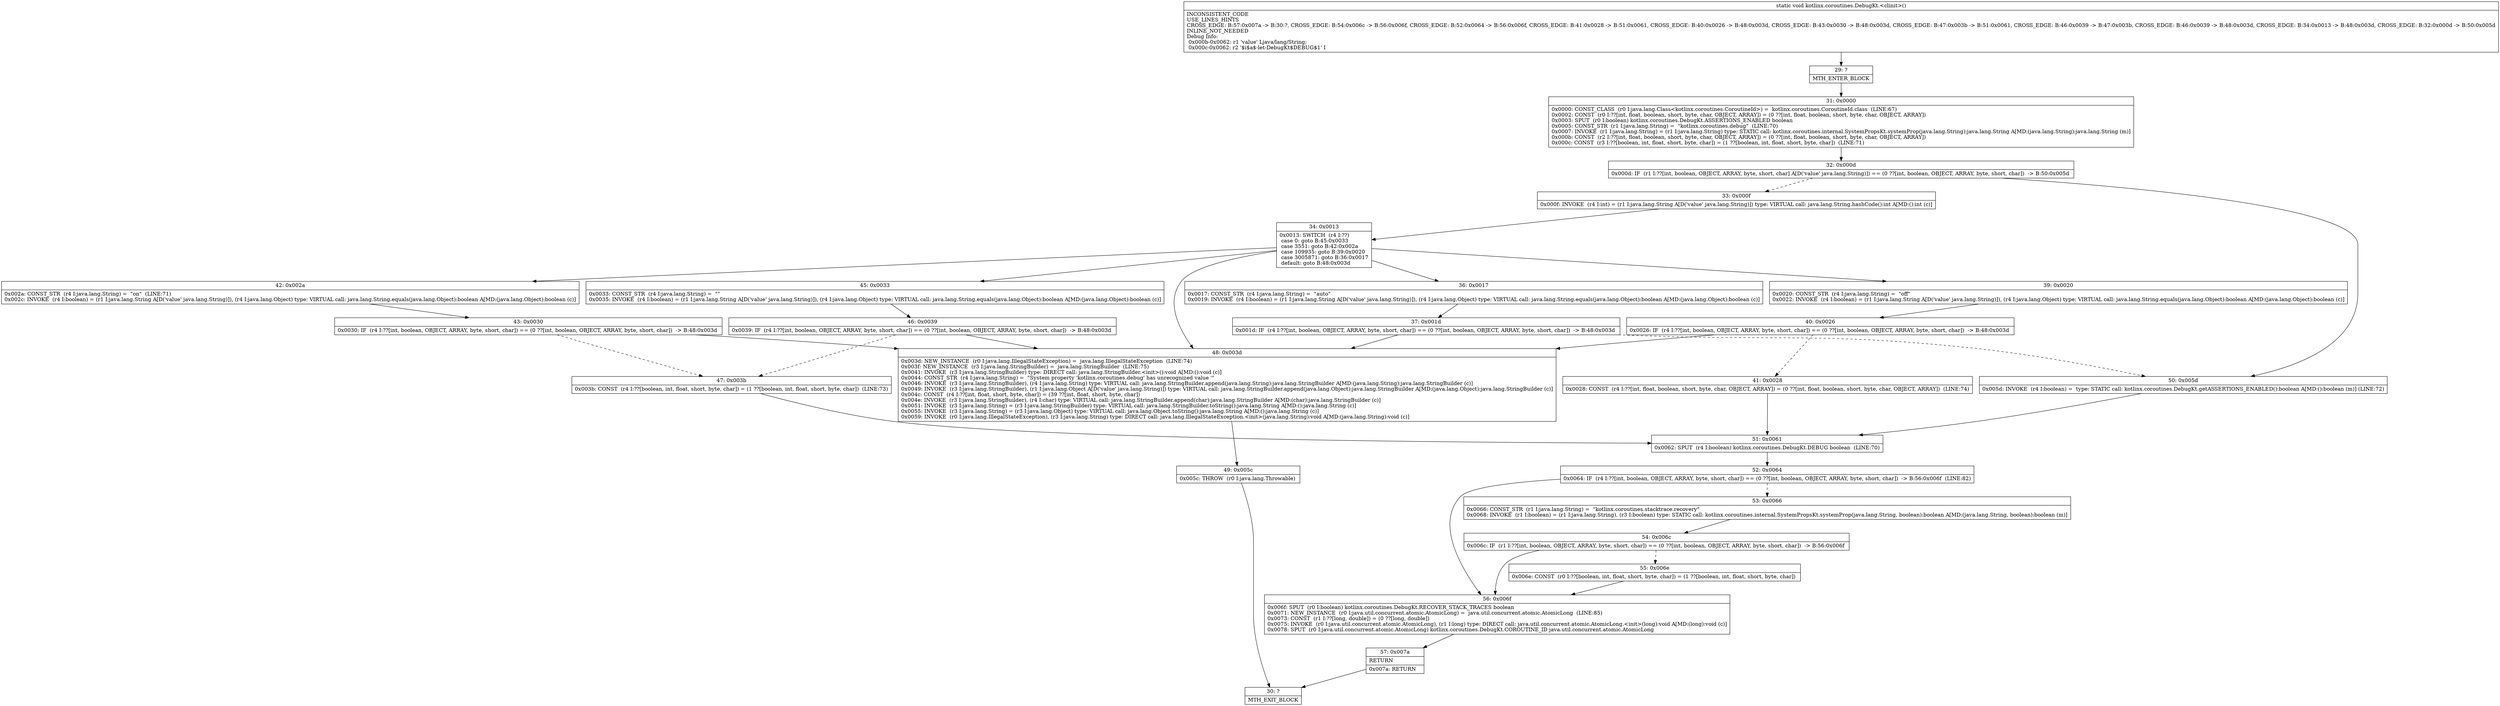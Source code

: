 digraph "CFG forkotlinx.coroutines.DebugKt.\<clinit\>()V" {
Node_29 [shape=record,label="{29\:\ ?|MTH_ENTER_BLOCK\l}"];
Node_31 [shape=record,label="{31\:\ 0x0000|0x0000: CONST_CLASS  (r0 I:java.lang.Class\<kotlinx.coroutines.CoroutineId\>) =  kotlinx.coroutines.CoroutineId.class  (LINE:67)\l0x0002: CONST  (r0 I:??[int, float, boolean, short, byte, char, OBJECT, ARRAY]) = (0 ??[int, float, boolean, short, byte, char, OBJECT, ARRAY]) \l0x0003: SPUT  (r0 I:boolean) kotlinx.coroutines.DebugKt.ASSERTIONS_ENABLED boolean \l0x0005: CONST_STR  (r1 I:java.lang.String) =  \"kotlinx.coroutines.debug\"  (LINE:70)\l0x0007: INVOKE  (r1 I:java.lang.String) = (r1 I:java.lang.String) type: STATIC call: kotlinx.coroutines.internal.SystemPropsKt.systemProp(java.lang.String):java.lang.String A[MD:(java.lang.String):java.lang.String (m)]\l0x000b: CONST  (r2 I:??[int, float, boolean, short, byte, char, OBJECT, ARRAY]) = (0 ??[int, float, boolean, short, byte, char, OBJECT, ARRAY]) \l0x000c: CONST  (r3 I:??[boolean, int, float, short, byte, char]) = (1 ??[boolean, int, float, short, byte, char])  (LINE:71)\l}"];
Node_32 [shape=record,label="{32\:\ 0x000d|0x000d: IF  (r1 I:??[int, boolean, OBJECT, ARRAY, byte, short, char] A[D('value' java.lang.String)]) == (0 ??[int, boolean, OBJECT, ARRAY, byte, short, char])  \-\> B:50:0x005d \l}"];
Node_33 [shape=record,label="{33\:\ 0x000f|0x000f: INVOKE  (r4 I:int) = (r1 I:java.lang.String A[D('value' java.lang.String)]) type: VIRTUAL call: java.lang.String.hashCode():int A[MD:():int (c)]\l}"];
Node_34 [shape=record,label="{34\:\ 0x0013|0x0013: SWITCH  (r4 I:??)\l case 0: goto B:45:0x0033\l case 3551: goto B:42:0x002a\l case 109935: goto B:39:0x0020\l case 3005871: goto B:36:0x0017\l default: goto B:48:0x003d \l}"];
Node_36 [shape=record,label="{36\:\ 0x0017|0x0017: CONST_STR  (r4 I:java.lang.String) =  \"auto\" \l0x0019: INVOKE  (r4 I:boolean) = (r1 I:java.lang.String A[D('value' java.lang.String)]), (r4 I:java.lang.Object) type: VIRTUAL call: java.lang.String.equals(java.lang.Object):boolean A[MD:(java.lang.Object):boolean (c)]\l}"];
Node_37 [shape=record,label="{37\:\ 0x001d|0x001d: IF  (r4 I:??[int, boolean, OBJECT, ARRAY, byte, short, char]) == (0 ??[int, boolean, OBJECT, ARRAY, byte, short, char])  \-\> B:48:0x003d \l}"];
Node_39 [shape=record,label="{39\:\ 0x0020|0x0020: CONST_STR  (r4 I:java.lang.String) =  \"off\" \l0x0022: INVOKE  (r4 I:boolean) = (r1 I:java.lang.String A[D('value' java.lang.String)]), (r4 I:java.lang.Object) type: VIRTUAL call: java.lang.String.equals(java.lang.Object):boolean A[MD:(java.lang.Object):boolean (c)]\l}"];
Node_40 [shape=record,label="{40\:\ 0x0026|0x0026: IF  (r4 I:??[int, boolean, OBJECT, ARRAY, byte, short, char]) == (0 ??[int, boolean, OBJECT, ARRAY, byte, short, char])  \-\> B:48:0x003d \l}"];
Node_41 [shape=record,label="{41\:\ 0x0028|0x0028: CONST  (r4 I:??[int, float, boolean, short, byte, char, OBJECT, ARRAY]) = (0 ??[int, float, boolean, short, byte, char, OBJECT, ARRAY])  (LINE:74)\l}"];
Node_51 [shape=record,label="{51\:\ 0x0061|0x0062: SPUT  (r4 I:boolean) kotlinx.coroutines.DebugKt.DEBUG boolean  (LINE:70)\l}"];
Node_52 [shape=record,label="{52\:\ 0x0064|0x0064: IF  (r4 I:??[int, boolean, OBJECT, ARRAY, byte, short, char]) == (0 ??[int, boolean, OBJECT, ARRAY, byte, short, char])  \-\> B:56:0x006f  (LINE:82)\l}"];
Node_53 [shape=record,label="{53\:\ 0x0066|0x0066: CONST_STR  (r1 I:java.lang.String) =  \"kotlinx.coroutines.stacktrace.recovery\" \l0x0068: INVOKE  (r1 I:boolean) = (r1 I:java.lang.String), (r3 I:boolean) type: STATIC call: kotlinx.coroutines.internal.SystemPropsKt.systemProp(java.lang.String, boolean):boolean A[MD:(java.lang.String, boolean):boolean (m)]\l}"];
Node_54 [shape=record,label="{54\:\ 0x006c|0x006c: IF  (r1 I:??[int, boolean, OBJECT, ARRAY, byte, short, char]) == (0 ??[int, boolean, OBJECT, ARRAY, byte, short, char])  \-\> B:56:0x006f \l}"];
Node_55 [shape=record,label="{55\:\ 0x006e|0x006e: CONST  (r0 I:??[boolean, int, float, short, byte, char]) = (1 ??[boolean, int, float, short, byte, char]) \l}"];
Node_56 [shape=record,label="{56\:\ 0x006f|0x006f: SPUT  (r0 I:boolean) kotlinx.coroutines.DebugKt.RECOVER_STACK_TRACES boolean \l0x0071: NEW_INSTANCE  (r0 I:java.util.concurrent.atomic.AtomicLong) =  java.util.concurrent.atomic.AtomicLong  (LINE:85)\l0x0073: CONST  (r1 I:??[long, double]) = (0 ??[long, double]) \l0x0075: INVOKE  (r0 I:java.util.concurrent.atomic.AtomicLong), (r1 I:long) type: DIRECT call: java.util.concurrent.atomic.AtomicLong.\<init\>(long):void A[MD:(long):void (c)]\l0x0078: SPUT  (r0 I:java.util.concurrent.atomic.AtomicLong) kotlinx.coroutines.DebugKt.COROUTINE_ID java.util.concurrent.atomic.AtomicLong \l}"];
Node_57 [shape=record,label="{57\:\ 0x007a|RETURN\l|0x007a: RETURN   \l}"];
Node_30 [shape=record,label="{30\:\ ?|MTH_EXIT_BLOCK\l}"];
Node_42 [shape=record,label="{42\:\ 0x002a|0x002a: CONST_STR  (r4 I:java.lang.String) =  \"on\"  (LINE:71)\l0x002c: INVOKE  (r4 I:boolean) = (r1 I:java.lang.String A[D('value' java.lang.String)]), (r4 I:java.lang.Object) type: VIRTUAL call: java.lang.String.equals(java.lang.Object):boolean A[MD:(java.lang.Object):boolean (c)]\l}"];
Node_43 [shape=record,label="{43\:\ 0x0030|0x0030: IF  (r4 I:??[int, boolean, OBJECT, ARRAY, byte, short, char]) == (0 ??[int, boolean, OBJECT, ARRAY, byte, short, char])  \-\> B:48:0x003d \l}"];
Node_47 [shape=record,label="{47\:\ 0x003b|0x003b: CONST  (r4 I:??[boolean, int, float, short, byte, char]) = (1 ??[boolean, int, float, short, byte, char])  (LINE:73)\l}"];
Node_45 [shape=record,label="{45\:\ 0x0033|0x0033: CONST_STR  (r4 I:java.lang.String) =  \"\" \l0x0035: INVOKE  (r4 I:boolean) = (r1 I:java.lang.String A[D('value' java.lang.String)]), (r4 I:java.lang.Object) type: VIRTUAL call: java.lang.String.equals(java.lang.Object):boolean A[MD:(java.lang.Object):boolean (c)]\l}"];
Node_46 [shape=record,label="{46\:\ 0x0039|0x0039: IF  (r4 I:??[int, boolean, OBJECT, ARRAY, byte, short, char]) == (0 ??[int, boolean, OBJECT, ARRAY, byte, short, char])  \-\> B:48:0x003d \l}"];
Node_48 [shape=record,label="{48\:\ 0x003d|0x003d: NEW_INSTANCE  (r0 I:java.lang.IllegalStateException) =  java.lang.IllegalStateException  (LINE:74)\l0x003f: NEW_INSTANCE  (r3 I:java.lang.StringBuilder) =  java.lang.StringBuilder  (LINE:75)\l0x0041: INVOKE  (r3 I:java.lang.StringBuilder) type: DIRECT call: java.lang.StringBuilder.\<init\>():void A[MD:():void (c)]\l0x0044: CONST_STR  (r4 I:java.lang.String) =  \"System property 'kotlinx.coroutines.debug' has unrecognized value '\" \l0x0046: INVOKE  (r3 I:java.lang.StringBuilder), (r4 I:java.lang.String) type: VIRTUAL call: java.lang.StringBuilder.append(java.lang.String):java.lang.StringBuilder A[MD:(java.lang.String):java.lang.StringBuilder (c)]\l0x0049: INVOKE  (r3 I:java.lang.StringBuilder), (r1 I:java.lang.Object A[D('value' java.lang.String)]) type: VIRTUAL call: java.lang.StringBuilder.append(java.lang.Object):java.lang.StringBuilder A[MD:(java.lang.Object):java.lang.StringBuilder (c)]\l0x004c: CONST  (r4 I:??[int, float, short, byte, char]) = (39 ??[int, float, short, byte, char]) \l0x004e: INVOKE  (r3 I:java.lang.StringBuilder), (r4 I:char) type: VIRTUAL call: java.lang.StringBuilder.append(char):java.lang.StringBuilder A[MD:(char):java.lang.StringBuilder (c)]\l0x0051: INVOKE  (r3 I:java.lang.String) = (r3 I:java.lang.StringBuilder) type: VIRTUAL call: java.lang.StringBuilder.toString():java.lang.String A[MD:():java.lang.String (c)]\l0x0055: INVOKE  (r3 I:java.lang.String) = (r3 I:java.lang.Object) type: VIRTUAL call: java.lang.Object.toString():java.lang.String A[MD:():java.lang.String (c)]\l0x0059: INVOKE  (r0 I:java.lang.IllegalStateException), (r3 I:java.lang.String) type: DIRECT call: java.lang.IllegalStateException.\<init\>(java.lang.String):void A[MD:(java.lang.String):void (c)]\l}"];
Node_49 [shape=record,label="{49\:\ 0x005c|0x005c: THROW  (r0 I:java.lang.Throwable) \l}"];
Node_50 [shape=record,label="{50\:\ 0x005d|0x005d: INVOKE  (r4 I:boolean) =  type: STATIC call: kotlinx.coroutines.DebugKt.getASSERTIONS_ENABLED():boolean A[MD:():boolean (m)] (LINE:72)\l}"];
MethodNode[shape=record,label="{static void kotlinx.coroutines.DebugKt.\<clinit\>()  | INCONSISTENT_CODE\lUSE_LINES_HINTS\lCROSS_EDGE: B:57:0x007a \-\> B:30:?, CROSS_EDGE: B:54:0x006c \-\> B:56:0x006f, CROSS_EDGE: B:52:0x0064 \-\> B:56:0x006f, CROSS_EDGE: B:41:0x0028 \-\> B:51:0x0061, CROSS_EDGE: B:40:0x0026 \-\> B:48:0x003d, CROSS_EDGE: B:43:0x0030 \-\> B:48:0x003d, CROSS_EDGE: B:47:0x003b \-\> B:51:0x0061, CROSS_EDGE: B:46:0x0039 \-\> B:47:0x003b, CROSS_EDGE: B:46:0x0039 \-\> B:48:0x003d, CROSS_EDGE: B:34:0x0013 \-\> B:48:0x003d, CROSS_EDGE: B:32:0x000d \-\> B:50:0x005d\lINLINE_NOT_NEEDED\lDebug Info:\l  0x000b\-0x0062: r1 'value' Ljava\/lang\/String;\l  0x000c\-0x0062: r2 '$i$a$\-let\-DebugKt$DEBUG$1' I\l}"];
MethodNode -> Node_29;Node_29 -> Node_31;
Node_31 -> Node_32;
Node_32 -> Node_33[style=dashed];
Node_32 -> Node_50;
Node_33 -> Node_34;
Node_34 -> Node_36;
Node_34 -> Node_39;
Node_34 -> Node_42;
Node_34 -> Node_45;
Node_34 -> Node_48;
Node_36 -> Node_37;
Node_37 -> Node_48;
Node_37 -> Node_50[style=dashed];
Node_39 -> Node_40;
Node_40 -> Node_41[style=dashed];
Node_40 -> Node_48;
Node_41 -> Node_51;
Node_51 -> Node_52;
Node_52 -> Node_53[style=dashed];
Node_52 -> Node_56;
Node_53 -> Node_54;
Node_54 -> Node_55[style=dashed];
Node_54 -> Node_56;
Node_55 -> Node_56;
Node_56 -> Node_57;
Node_57 -> Node_30;
Node_42 -> Node_43;
Node_43 -> Node_48;
Node_43 -> Node_47[style=dashed];
Node_47 -> Node_51;
Node_45 -> Node_46;
Node_46 -> Node_47[style=dashed];
Node_46 -> Node_48;
Node_48 -> Node_49;
Node_49 -> Node_30;
Node_50 -> Node_51;
}

